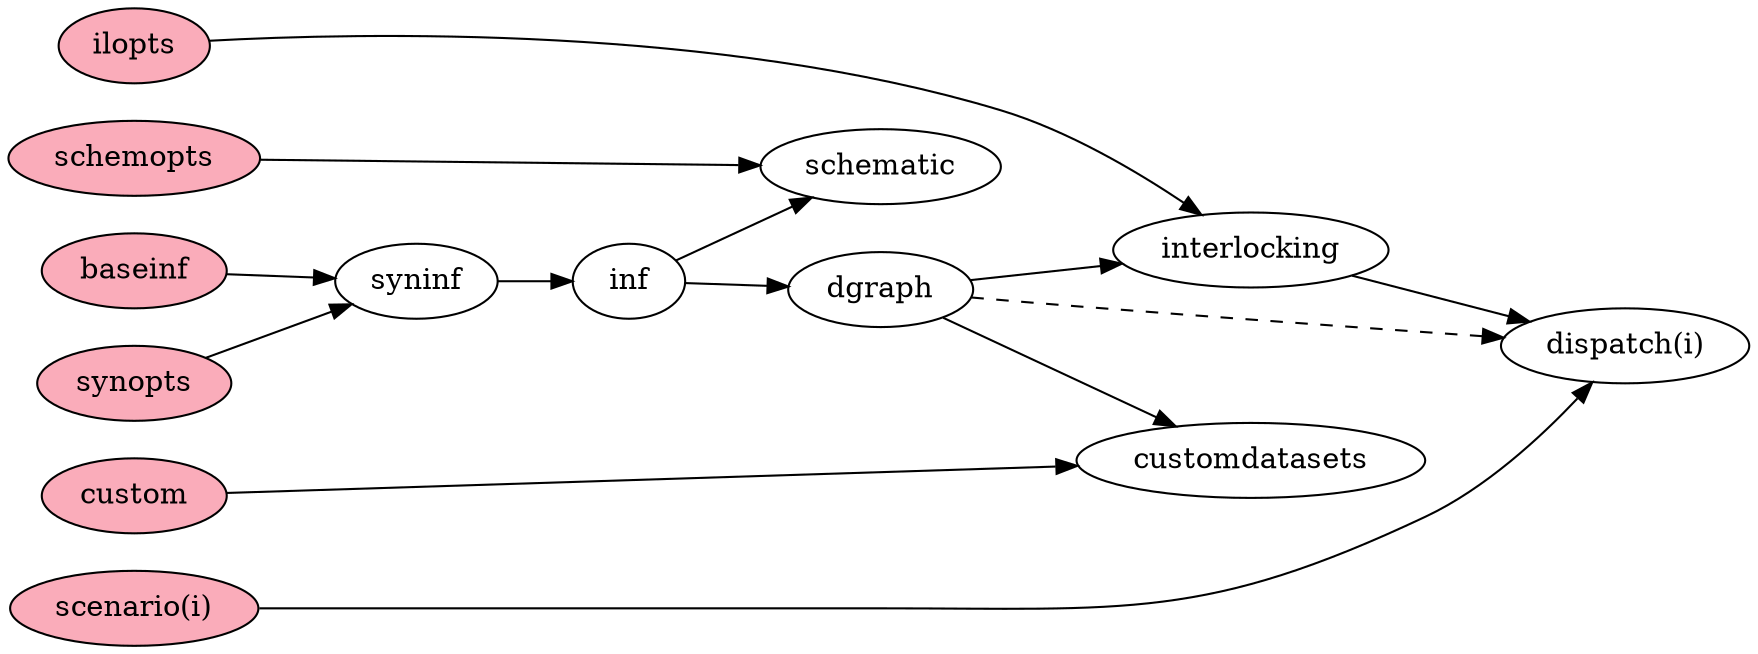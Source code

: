 // infrastructure
// interlocking
// dgraph
// ilopts
// scenarios
// synopts
// syninf
// dispatches
// customdatasets
// custom

 digraph deps {

rankdir="LR";
baseinf       [ style=filled, fillcolor = "#faacba" ];
ilopts    [ style=filled, fillcolor = "#faacba" ];
"scenario(i)" [ style=filled, fillcolor = "#faacba" ];
synopts   [ style=filled, fillcolor = "#faacba" ];
custom    [ style=filled, fillcolor = "#faacba" ];
schemopts    [ style=filled, fillcolor = "#faacba" ];

{rank=same {baseinf, ilopts, "scenario(i)", synopts, custom, schemopts}}

schemopts->schematic;
inf -> schematic;
inf -> dgraph;
dgraph -> interlocking;
ilopts -> interlocking;
dgraph -> "dispatch(i)" [style=dashed];
"scenario(i)" -> "dispatch(i)";
interlocking -> "dispatch(i)";
synopts -> syninf -> inf;
baseinf -> syninf;
//dgraph -> syninf [style=dashed];
//interlocking -> syninf;


custom -> customdatasets;
dgraph -> customdatasets;


 }
